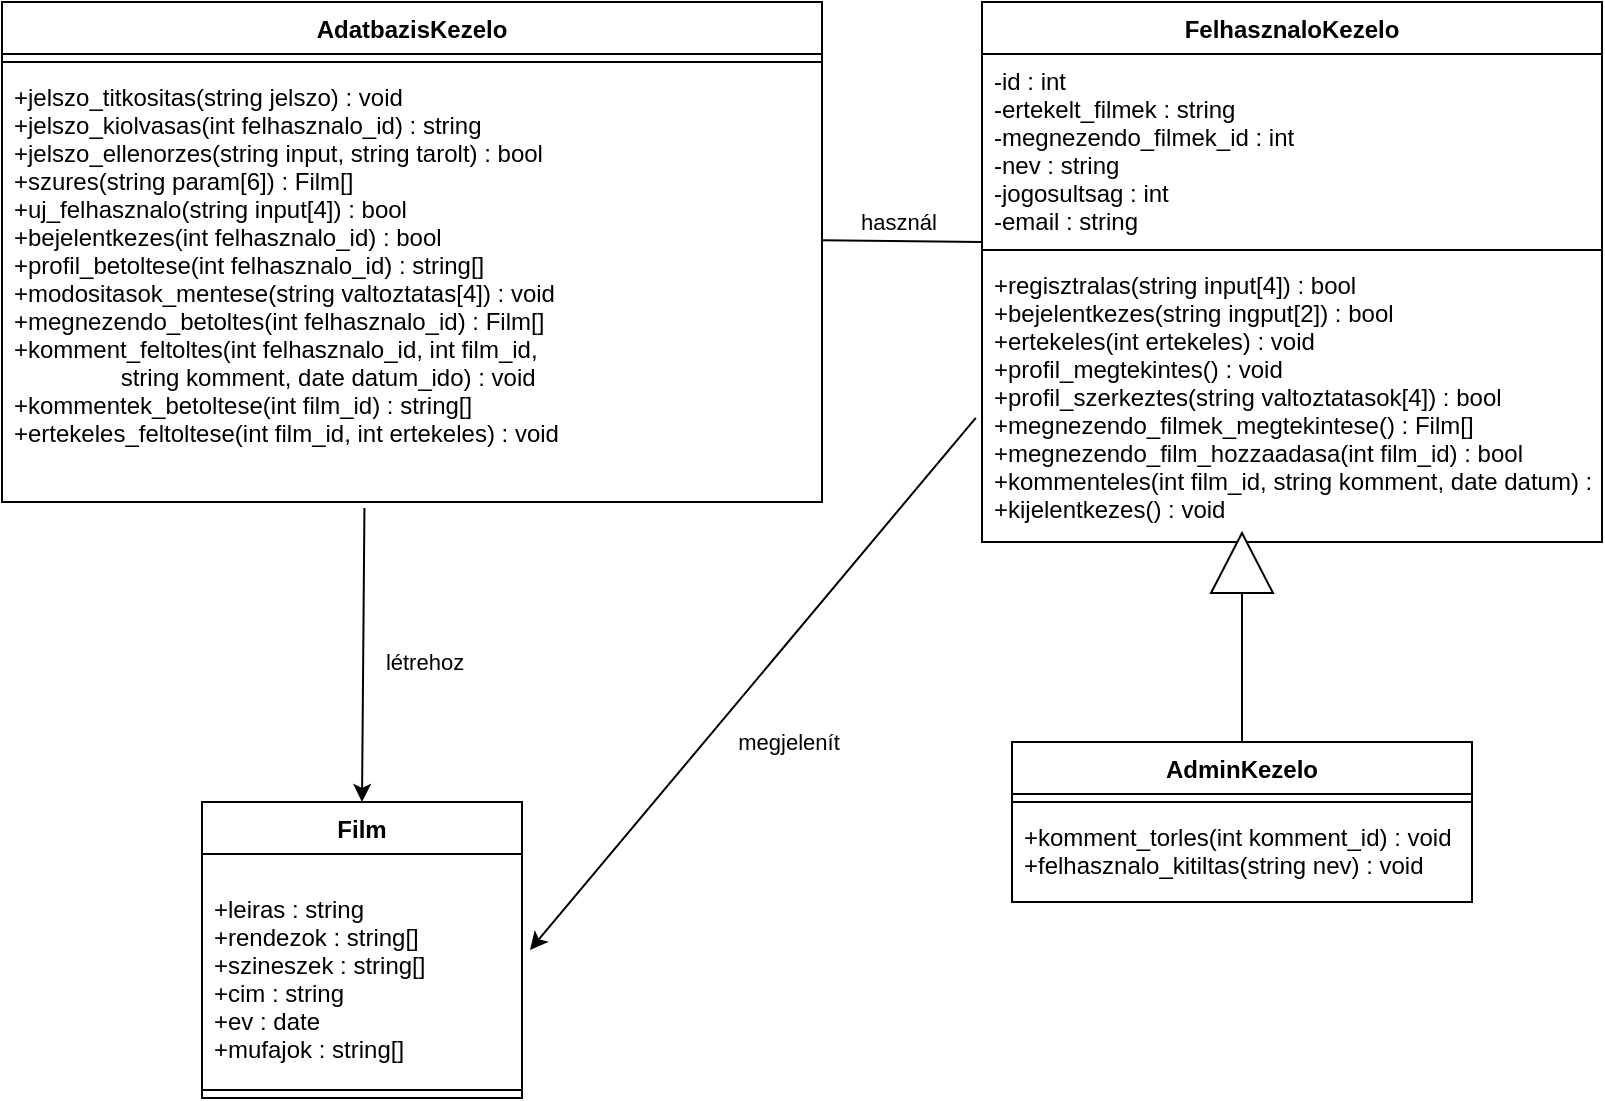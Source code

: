 <mxfile version="20.4.0" type="device"><diagram id="C5RBs43oDa-KdzZeNtuy" name="Page-1"><mxGraphModel dx="1385" dy="635" grid="1" gridSize="10" guides="1" tooltips="1" connect="1" arrows="1" fold="1" page="1" pageScale="1" pageWidth="827" pageHeight="1169" math="0" shadow="0"><root><mxCell id="WIyWlLk6GJQsqaUBKTNV-0"/><mxCell id="WIyWlLk6GJQsqaUBKTNV-1" parent="WIyWlLk6GJQsqaUBKTNV-0"/><mxCell id="adxVNCngX2GYBRy7ENxZ-0" value="AdatbazisKezelo" style="swimlane;fontStyle=1;align=center;verticalAlign=top;childLayout=stackLayout;horizontal=1;startSize=26;horizontalStack=0;resizeParent=1;resizeParentMax=0;resizeLast=0;collapsible=1;marginBottom=0;" parent="WIyWlLk6GJQsqaUBKTNV-1" vertex="1"><mxGeometry x="10" y="140" width="410" height="250" as="geometry"/></mxCell><mxCell id="adxVNCngX2GYBRy7ENxZ-2" value="" style="line;strokeWidth=1;fillColor=none;align=left;verticalAlign=middle;spacingTop=-1;spacingLeft=3;spacingRight=3;rotatable=0;labelPosition=right;points=[];portConstraint=eastwest;strokeColor=inherit;" parent="adxVNCngX2GYBRy7ENxZ-0" vertex="1"><mxGeometry y="26" width="410" height="8" as="geometry"/></mxCell><mxCell id="adxVNCngX2GYBRy7ENxZ-3" value="+jelszo_titkositas(string jelszo) : void&#10;+jelszo_kiolvasas(int felhasznalo_id) : string&#10;+jelszo_ellenorzes(string input, string tarolt) : bool &#10;+szures(string param[6]) : Film[]&#10;+uj_felhasznalo(string input[4]) : bool&#10;+bejelentkezes(int felhasznalo_id) : bool&#10;+profil_betoltese(int felhasznalo_id) : string[]&#10;+modositasok_mentese(string valtoztatas[4]) : void&#10;+megnezendo_betoltes(int felhasznalo_id) : Film[]&#10;+komment_feltoltes(int felhasznalo_id, int film_id, &#10;                string komment, date datum_ido) : void&#10;+kommentek_betoltese(int film_id) : string[]&#10;+ertekeles_feltoltese(int film_id, int ertekeles) : void&#10;" style="text;strokeColor=none;fillColor=none;align=left;verticalAlign=top;spacingLeft=4;spacingRight=4;overflow=hidden;rotatable=0;points=[[0,0.5],[1,0.5]];portConstraint=eastwest;" parent="adxVNCngX2GYBRy7ENxZ-0" vertex="1"><mxGeometry y="34" width="410" height="216" as="geometry"/></mxCell><mxCell id="adxVNCngX2GYBRy7ENxZ-8" value="FelhasznaloKezelo" style="swimlane;fontStyle=1;align=center;verticalAlign=top;childLayout=stackLayout;horizontal=1;startSize=26;horizontalStack=0;resizeParent=1;resizeParentMax=0;resizeLast=0;collapsible=1;marginBottom=0;" parent="WIyWlLk6GJQsqaUBKTNV-1" vertex="1"><mxGeometry x="500" y="140" width="310" height="270" as="geometry"/></mxCell><mxCell id="adxVNCngX2GYBRy7ENxZ-9" value="-id : int&#10;-ertekelt_filmek : string&#10;-megnezendo_filmek_id : int&#10;-nev : string&#10;-jogosultsag : int&#10;-email : string&#10;" style="text;strokeColor=none;fillColor=none;align=left;verticalAlign=top;spacingLeft=4;spacingRight=4;overflow=hidden;rotatable=0;points=[[0,0.5],[1,0.5]];portConstraint=eastwest;" parent="adxVNCngX2GYBRy7ENxZ-8" vertex="1"><mxGeometry y="26" width="310" height="94" as="geometry"/></mxCell><mxCell id="adxVNCngX2GYBRy7ENxZ-10" value="" style="line;strokeWidth=1;fillColor=none;align=left;verticalAlign=middle;spacingTop=-1;spacingLeft=3;spacingRight=3;rotatable=0;labelPosition=right;points=[];portConstraint=eastwest;strokeColor=inherit;" parent="adxVNCngX2GYBRy7ENxZ-8" vertex="1"><mxGeometry y="120" width="310" height="8" as="geometry"/></mxCell><mxCell id="adxVNCngX2GYBRy7ENxZ-11" value="+regisztralas(string input[4]) : bool&#10;+bejelentkezes(string ingput[2]) : bool&#10;+ertekeles(int ertekeles) : void&#10;+profil_megtekintes() : void&#10;+profil_szerkeztes(string valtoztatasok[4]) : bool&#10;+megnezendo_filmek_megtekintese() : Film[]&#10;+megnezendo_film_hozzaadasa(int film_id) : bool&#10;+kommenteles(int film_id, string komment, date datum) : void&#10;+kijelentkezes() : void" style="text;strokeColor=none;fillColor=none;align=left;verticalAlign=top;spacingLeft=4;spacingRight=4;overflow=hidden;rotatable=0;points=[[0,0.5],[1,0.5]];portConstraint=eastwest;" parent="adxVNCngX2GYBRy7ENxZ-8" vertex="1"><mxGeometry y="128" width="310" height="142" as="geometry"/></mxCell><mxCell id="adxVNCngX2GYBRy7ENxZ-12" value="Film" style="swimlane;fontStyle=1;align=center;verticalAlign=top;childLayout=stackLayout;horizontal=1;startSize=26;horizontalStack=0;resizeParent=1;resizeParentMax=0;resizeLast=0;collapsible=1;marginBottom=0;" parent="WIyWlLk6GJQsqaUBKTNV-1" vertex="1"><mxGeometry x="110" y="540" width="160" height="148" as="geometry"/></mxCell><mxCell id="adxVNCngX2GYBRy7ENxZ-13" value="&#10;+leiras : string&#10;+rendezok : string[]&#10;+szineszek : string[]&#10;+cim : string&#10;+ev : date&#10;+mufajok : string[]" style="text;strokeColor=none;fillColor=none;align=left;verticalAlign=top;spacingLeft=4;spacingRight=4;overflow=hidden;rotatable=0;points=[[0,0.5],[1,0.5]];portConstraint=eastwest;" parent="adxVNCngX2GYBRy7ENxZ-12" vertex="1"><mxGeometry y="26" width="160" height="114" as="geometry"/></mxCell><mxCell id="adxVNCngX2GYBRy7ENxZ-14" value="" style="line;strokeWidth=1;fillColor=none;align=left;verticalAlign=middle;spacingTop=-1;spacingLeft=3;spacingRight=3;rotatable=0;labelPosition=right;points=[];portConstraint=eastwest;strokeColor=inherit;" parent="adxVNCngX2GYBRy7ENxZ-12" vertex="1"><mxGeometry y="140" width="160" height="8" as="geometry"/></mxCell><mxCell id="wdkAINI9FTAbrnj7w2cf-1" value="" style="endArrow=none;html=1;rounded=0;exitX=1;exitY=0.394;exitDx=0;exitDy=0;exitPerimeter=0;" edge="1" parent="WIyWlLk6GJQsqaUBKTNV-1" source="adxVNCngX2GYBRy7ENxZ-3"><mxGeometry width="50" height="50" relative="1" as="geometry"><mxPoint x="380" y="260" as="sourcePoint"/><mxPoint x="500" y="260" as="targetPoint"/></mxGeometry></mxCell><mxCell id="wdkAINI9FTAbrnj7w2cf-2" value="használ" style="edgeLabel;html=1;align=center;verticalAlign=middle;resizable=0;points=[];" vertex="1" connectable="0" parent="wdkAINI9FTAbrnj7w2cf-1"><mxGeometry x="0.277" y="1" relative="1" as="geometry"><mxPoint x="-13" y="-9" as="offset"/></mxGeometry></mxCell><mxCell id="wdkAINI9FTAbrnj7w2cf-3" value="" style="endArrow=classic;html=1;rounded=0;exitX=0.442;exitY=1.014;exitDx=0;exitDy=0;exitPerimeter=0;entryX=0.5;entryY=0;entryDx=0;entryDy=0;" edge="1" parent="WIyWlLk6GJQsqaUBKTNV-1" source="adxVNCngX2GYBRy7ENxZ-3" target="adxVNCngX2GYBRy7ENxZ-12"><mxGeometry width="50" height="50" relative="1" as="geometry"><mxPoint x="390" y="420" as="sourcePoint"/><mxPoint x="440" y="370" as="targetPoint"/></mxGeometry></mxCell><mxCell id="wdkAINI9FTAbrnj7w2cf-4" value="létrehoz" style="edgeLabel;html=1;align=center;verticalAlign=middle;resizable=0;points=[];" vertex="1" connectable="0" parent="wdkAINI9FTAbrnj7w2cf-3"><mxGeometry x="0.171" y="1" relative="1" as="geometry"><mxPoint x="29" y="-9" as="offset"/></mxGeometry></mxCell><mxCell id="wdkAINI9FTAbrnj7w2cf-7" value="AdminKezelo" style="swimlane;fontStyle=1;align=center;verticalAlign=top;childLayout=stackLayout;horizontal=1;startSize=26;horizontalStack=0;resizeParent=1;resizeParentMax=0;resizeLast=0;collapsible=1;marginBottom=0;" vertex="1" parent="WIyWlLk6GJQsqaUBKTNV-1"><mxGeometry x="515" y="510" width="230" height="80" as="geometry"/></mxCell><mxCell id="wdkAINI9FTAbrnj7w2cf-9" value="" style="line;strokeWidth=1;fillColor=none;align=left;verticalAlign=middle;spacingTop=-1;spacingLeft=3;spacingRight=3;rotatable=0;labelPosition=right;points=[];portConstraint=eastwest;strokeColor=inherit;" vertex="1" parent="wdkAINI9FTAbrnj7w2cf-7"><mxGeometry y="26" width="230" height="8" as="geometry"/></mxCell><mxCell id="wdkAINI9FTAbrnj7w2cf-10" value="+komment_torles(int komment_id) : void&#10;+felhasznalo_kitiltas(string nev) : void" style="text;strokeColor=none;fillColor=none;align=left;verticalAlign=top;spacingLeft=4;spacingRight=4;overflow=hidden;rotatable=0;points=[[0,0.5],[1,0.5]];portConstraint=eastwest;" vertex="1" parent="wdkAINI9FTAbrnj7w2cf-7"><mxGeometry y="34" width="230" height="46" as="geometry"/></mxCell><mxCell id="wdkAINI9FTAbrnj7w2cf-11" value="" style="endArrow=none;html=1;rounded=0;exitX=0.5;exitY=0;exitDx=0;exitDy=0;entryX=0;entryY=0.5;entryDx=0;entryDy=0;" edge="1" parent="WIyWlLk6GJQsqaUBKTNV-1" source="wdkAINI9FTAbrnj7w2cf-7" target="wdkAINI9FTAbrnj7w2cf-12"><mxGeometry width="50" height="50" relative="1" as="geometry"><mxPoint x="390" y="370" as="sourcePoint"/><mxPoint x="630" y="430" as="targetPoint"/></mxGeometry></mxCell><mxCell id="wdkAINI9FTAbrnj7w2cf-12" value="" style="triangle;whiteSpace=wrap;html=1;rotation=-90;" vertex="1" parent="WIyWlLk6GJQsqaUBKTNV-1"><mxGeometry x="615" y="405" width="30" height="31" as="geometry"/></mxCell><mxCell id="wdkAINI9FTAbrnj7w2cf-14" value="" style="endArrow=classic;html=1;rounded=0;exitX=-0.01;exitY=0.563;exitDx=0;exitDy=0;exitPerimeter=0;entryX=1.025;entryY=0.421;entryDx=0;entryDy=0;entryPerimeter=0;" edge="1" parent="WIyWlLk6GJQsqaUBKTNV-1" source="adxVNCngX2GYBRy7ENxZ-11" target="adxVNCngX2GYBRy7ENxZ-13"><mxGeometry width="50" height="50" relative="1" as="geometry"><mxPoint x="390.0" y="438.004" as="sourcePoint"/><mxPoint x="390.88" y="584.98" as="targetPoint"/></mxGeometry></mxCell><mxCell id="wdkAINI9FTAbrnj7w2cf-15" value="megjelenít" style="edgeLabel;html=1;align=center;verticalAlign=middle;resizable=0;points=[];" vertex="1" connectable="0" parent="wdkAINI9FTAbrnj7w2cf-14"><mxGeometry x="0.171" y="1" relative="1" as="geometry"><mxPoint x="35" y="6" as="offset"/></mxGeometry></mxCell></root></mxGraphModel></diagram></mxfile>